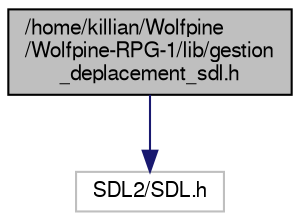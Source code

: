 digraph "/home/killian/Wolfpine/Wolfpine-RPG-1/lib/gestion_deplacement_sdl.h"
{
 // LATEX_PDF_SIZE
  edge [fontname="FreeSans",fontsize="10",labelfontname="FreeSans",labelfontsize="10"];
  node [fontname="FreeSans",fontsize="10",shape=record];
  Node1 [label="/home/killian/Wolfpine\l/Wolfpine-RPG-1/lib/gestion\l_deplacement_sdl.h",height=0.2,width=0.4,color="black", fillcolor="grey75", style="filled", fontcolor="black",tooltip=" "];
  Node1 -> Node2 [color="midnightblue",fontsize="10",style="solid",fontname="FreeSans"];
  Node2 [label="SDL2/SDL.h",height=0.2,width=0.4,color="grey75", fillcolor="white", style="filled",tooltip=" "];
}
